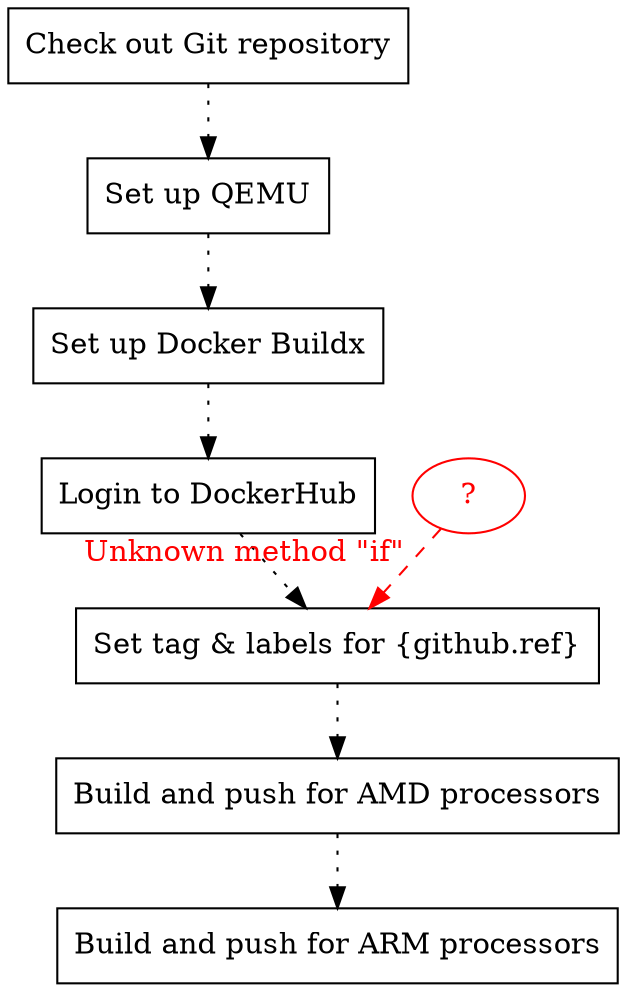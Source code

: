 digraph {
	"Check out Git repository" [shape=rect]
	"Set up QEMU" [shape=rect]
	"Set up Docker Buildx" [shape=rect]
	"Login to DockerHub" [shape=rect]
	"Set tag & labels for {github.ref}" [shape=rect]
	"Build and push for AMD processors" [shape=rect]
	"Build and push for ARM processors" [shape=rect]
	"?" [shape=rect]
	"?" [color=red fontcolor=red shape=ellipse]
	"Check out Git repository" -> "Set up QEMU" [style=dotted xlabel=""]
	"Set up QEMU" -> "Set up Docker Buildx" [style=dotted xlabel=""]
	"Set up Docker Buildx" -> "Login to DockerHub" [style=dotted xlabel=""]
	"Login to DockerHub" -> "Set tag & labels for {github.ref}" [style=dotted xlabel=""]
	"Set tag & labels for {github.ref}" -> "Build and push for AMD processors" [style=dotted xlabel=""]
	"Build and push for AMD processors" -> "Build and push for ARM processors" [style=dotted xlabel=""]
	"?" -> "Set tag & labels for {github.ref}" [color=red fontcolor=red style=dashed xlabel="Unknown method \"if\""]
}
